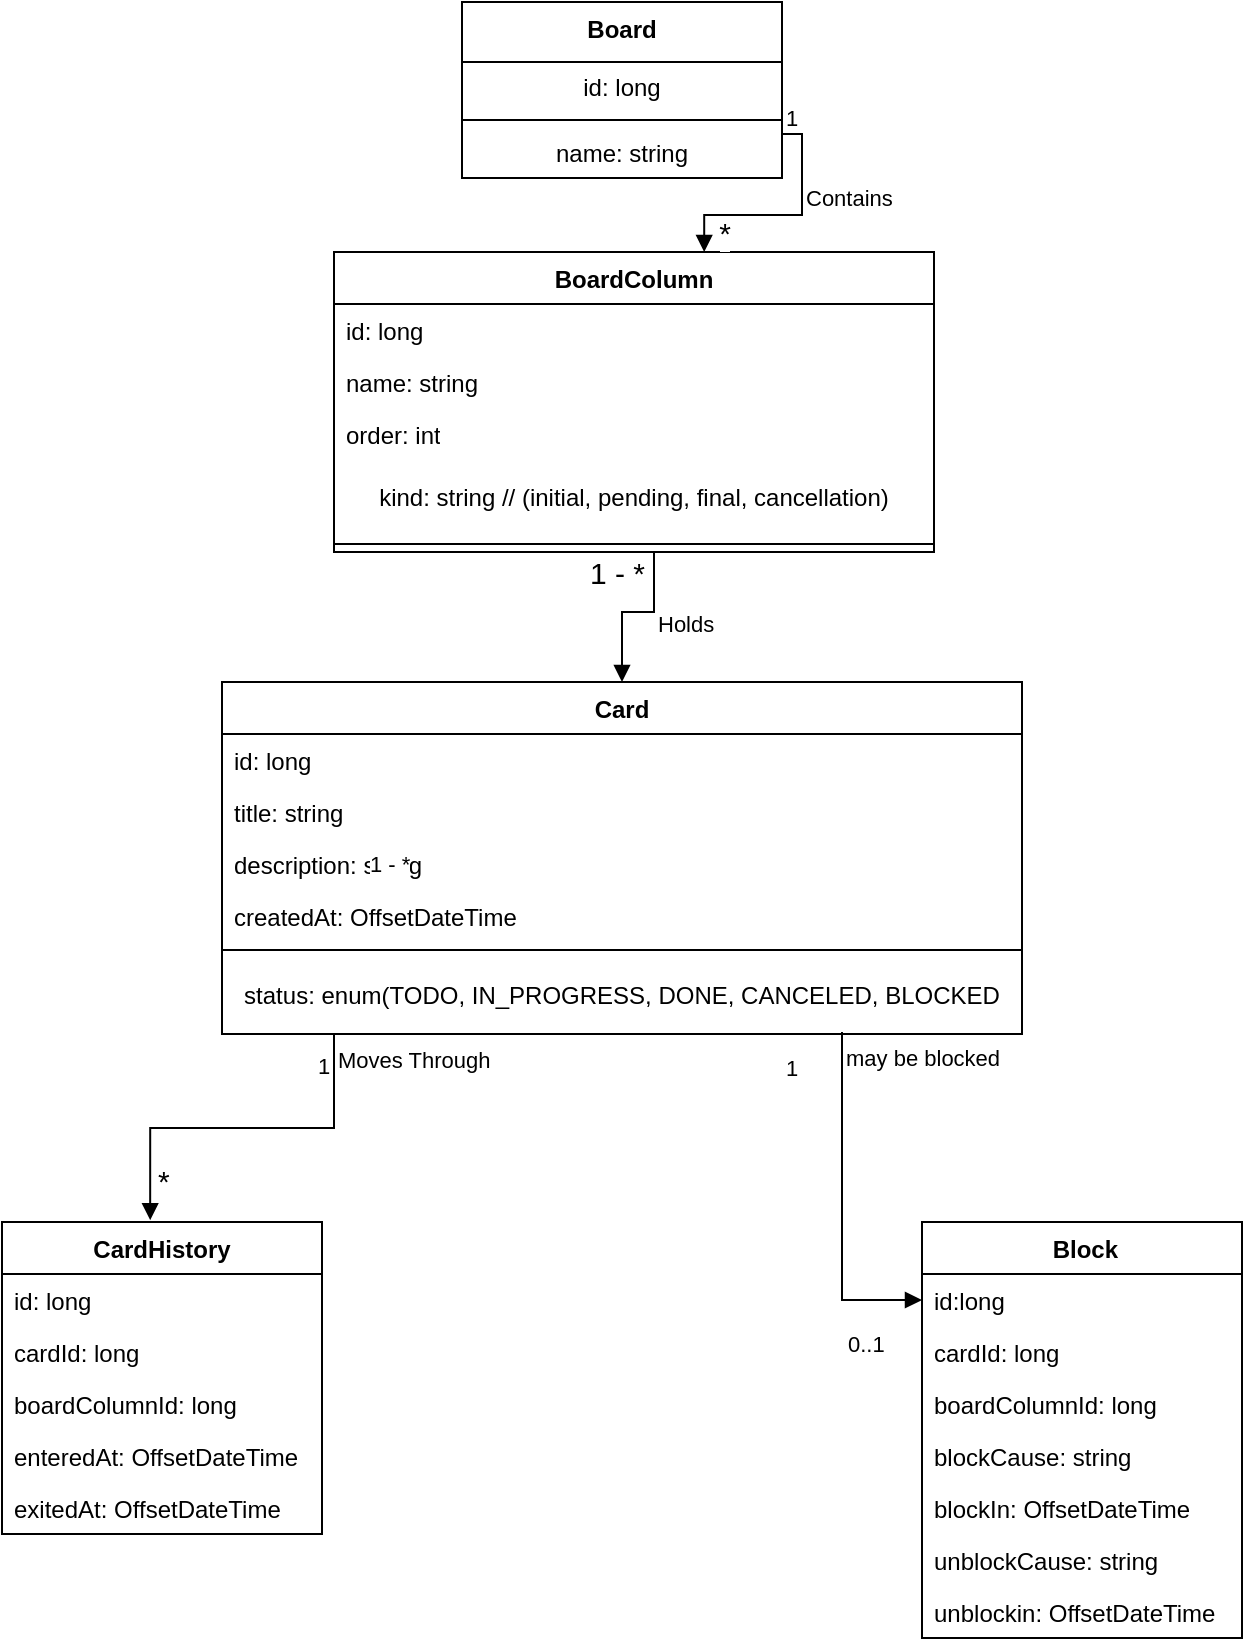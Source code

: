 <mxfile version="26.1.3">
  <diagram id="C5RBs43oDa-KdzZeNtuy" name="Page-1">
    <mxGraphModel dx="1368" dy="790" grid="1" gridSize="5" guides="1" tooltips="1" connect="1" arrows="1" fold="1" page="1" pageScale="1" pageWidth="827" pageHeight="1169" math="0" shadow="0">
      <root>
        <mxCell id="WIyWlLk6GJQsqaUBKTNV-0" />
        <mxCell id="WIyWlLk6GJQsqaUBKTNV-1" parent="WIyWlLk6GJQsqaUBKTNV-0" />
        <mxCell id="MO_uyKDG1F29JrdcoTtk-1" value="Board" style="swimlane;fontStyle=1;align=center;verticalAlign=top;childLayout=stackLayout;horizontal=1;startSize=30;horizontalStack=0;resizeParent=1;resizeParentMax=0;resizeLast=0;collapsible=1;marginBottom=0;whiteSpace=wrap;html=1;" vertex="1" parent="WIyWlLk6GJQsqaUBKTNV-1">
          <mxGeometry x="334" y="40" width="160" height="88" as="geometry" />
        </mxCell>
        <mxCell id="MO_uyKDG1F29JrdcoTtk-2" value="id: long" style="text;strokeColor=none;fillColor=none;align=center;verticalAlign=middle;spacingLeft=4;spacingRight=4;overflow=hidden;rotatable=0;points=[[0,0.5],[1,0.5]];portConstraint=eastwest;whiteSpace=wrap;html=1;" vertex="1" parent="MO_uyKDG1F29JrdcoTtk-1">
          <mxGeometry y="30" width="160" height="25" as="geometry" />
        </mxCell>
        <mxCell id="MO_uyKDG1F29JrdcoTtk-3" value="" style="line;strokeWidth=1;fillColor=none;align=left;verticalAlign=middle;spacingTop=-1;spacingLeft=3;spacingRight=3;rotatable=0;labelPosition=right;points=[];portConstraint=eastwest;strokeColor=inherit;" vertex="1" parent="MO_uyKDG1F29JrdcoTtk-1">
          <mxGeometry y="55" width="160" height="8" as="geometry" />
        </mxCell>
        <mxCell id="MO_uyKDG1F29JrdcoTtk-4" value="name: string" style="text;strokeColor=none;fillColor=none;align=center;verticalAlign=middle;spacingLeft=4;spacingRight=4;overflow=hidden;rotatable=0;points=[[0,0.5],[1,0.5]];portConstraint=eastwest;whiteSpace=wrap;html=1;" vertex="1" parent="MO_uyKDG1F29JrdcoTtk-1">
          <mxGeometry y="63" width="160" height="25" as="geometry" />
        </mxCell>
        <mxCell id="MO_uyKDG1F29JrdcoTtk-10" value="BoardColumn" style="swimlane;fontStyle=1;align=center;verticalAlign=top;childLayout=stackLayout;horizontal=1;startSize=26;horizontalStack=0;resizeParent=1;resizeParentMax=0;resizeLast=0;collapsible=1;marginBottom=0;whiteSpace=wrap;html=1;" vertex="1" parent="WIyWlLk6GJQsqaUBKTNV-1">
          <mxGeometry x="270" y="165" width="300" height="150" as="geometry" />
        </mxCell>
        <mxCell id="MO_uyKDG1F29JrdcoTtk-11" value="id: long" style="text;strokeColor=none;fillColor=none;align=left;verticalAlign=top;spacingLeft=4;spacingRight=4;overflow=hidden;rotatable=0;points=[[0,0.5],[1,0.5]];portConstraint=eastwest;whiteSpace=wrap;html=1;" vertex="1" parent="MO_uyKDG1F29JrdcoTtk-10">
          <mxGeometry y="26" width="300" height="26" as="geometry" />
        </mxCell>
        <mxCell id="MO_uyKDG1F29JrdcoTtk-13" value="name: string" style="text;strokeColor=none;fillColor=none;align=left;verticalAlign=top;spacingLeft=4;spacingRight=4;overflow=hidden;rotatable=0;points=[[0,0.5],[1,0.5]];portConstraint=eastwest;whiteSpace=wrap;html=1;" vertex="1" parent="MO_uyKDG1F29JrdcoTtk-10">
          <mxGeometry y="52" width="300" height="26" as="geometry" />
        </mxCell>
        <mxCell id="MO_uyKDG1F29JrdcoTtk-14" value="order: int" style="text;strokeColor=none;fillColor=none;align=left;verticalAlign=top;spacingLeft=4;spacingRight=4;overflow=hidden;rotatable=0;points=[[0,0.5],[1,0.5]];portConstraint=eastwest;whiteSpace=wrap;html=1;" vertex="1" parent="MO_uyKDG1F29JrdcoTtk-10">
          <mxGeometry y="78" width="300" height="26" as="geometry" />
        </mxCell>
        <mxCell id="MO_uyKDG1F29JrdcoTtk-15" value="kind: string // (initial, pending, final, cancellation)" style="text;strokeColor=none;fillColor=none;align=center;verticalAlign=middle;spacingLeft=4;spacingRight=4;overflow=hidden;rotatable=0;points=[[0,0.5],[1,0.5]];portConstraint=eastwest;whiteSpace=wrap;html=1;" vertex="1" parent="MO_uyKDG1F29JrdcoTtk-10">
          <mxGeometry y="104" width="300" height="38" as="geometry" />
        </mxCell>
        <mxCell id="MO_uyKDG1F29JrdcoTtk-12" value="" style="line;strokeWidth=1;fillColor=none;align=left;verticalAlign=middle;spacingTop=-1;spacingLeft=3;spacingRight=3;rotatable=0;labelPosition=right;points=[];portConstraint=eastwest;strokeColor=inherit;" vertex="1" parent="MO_uyKDG1F29JrdcoTtk-10">
          <mxGeometry y="142" width="300" height="8" as="geometry" />
        </mxCell>
        <mxCell id="MO_uyKDG1F29JrdcoTtk-22" value="Card" style="swimlane;fontStyle=1;align=center;verticalAlign=top;childLayout=stackLayout;horizontal=1;startSize=26;horizontalStack=0;resizeParent=1;resizeParentMax=0;resizeLast=0;collapsible=1;marginBottom=0;whiteSpace=wrap;html=1;" vertex="1" parent="WIyWlLk6GJQsqaUBKTNV-1">
          <mxGeometry x="214" y="380" width="400" height="176" as="geometry" />
        </mxCell>
        <mxCell id="MO_uyKDG1F29JrdcoTtk-23" value="id: long" style="text;strokeColor=none;fillColor=none;align=left;verticalAlign=top;spacingLeft=4;spacingRight=4;overflow=hidden;rotatable=0;points=[[0,0.5],[1,0.5]];portConstraint=eastwest;whiteSpace=wrap;html=1;" vertex="1" parent="MO_uyKDG1F29JrdcoTtk-22">
          <mxGeometry y="26" width="400" height="26" as="geometry" />
        </mxCell>
        <mxCell id="MO_uyKDG1F29JrdcoTtk-25" value="title: string" style="text;strokeColor=none;fillColor=none;align=left;verticalAlign=top;spacingLeft=4;spacingRight=4;overflow=hidden;rotatable=0;points=[[0,0.5],[1,0.5]];portConstraint=eastwest;whiteSpace=wrap;html=1;" vertex="1" parent="MO_uyKDG1F29JrdcoTtk-22">
          <mxGeometry y="52" width="400" height="26" as="geometry" />
        </mxCell>
        <mxCell id="MO_uyKDG1F29JrdcoTtk-26" value="description: string" style="text;strokeColor=none;fillColor=none;align=left;verticalAlign=top;spacingLeft=4;spacingRight=4;overflow=hidden;rotatable=0;points=[[0,0.5],[1,0.5]];portConstraint=eastwest;whiteSpace=wrap;html=1;" vertex="1" parent="MO_uyKDG1F29JrdcoTtk-22">
          <mxGeometry y="78" width="400" height="26" as="geometry" />
        </mxCell>
        <mxCell id="MO_uyKDG1F29JrdcoTtk-27" value="createdAt: OffsetDateTime" style="text;strokeColor=none;fillColor=none;align=left;verticalAlign=top;spacingLeft=4;spacingRight=4;overflow=hidden;rotatable=0;points=[[0,0.5],[1,0.5]];portConstraint=eastwest;whiteSpace=wrap;html=1;" vertex="1" parent="MO_uyKDG1F29JrdcoTtk-22">
          <mxGeometry y="104" width="400" height="26" as="geometry" />
        </mxCell>
        <mxCell id="MO_uyKDG1F29JrdcoTtk-24" value="" style="line;strokeWidth=1;fillColor=none;align=left;verticalAlign=middle;spacingTop=-1;spacingLeft=3;spacingRight=3;rotatable=0;labelPosition=right;points=[];portConstraint=eastwest;strokeColor=inherit;" vertex="1" parent="MO_uyKDG1F29JrdcoTtk-22">
          <mxGeometry y="130" width="400" height="8" as="geometry" />
        </mxCell>
        <mxCell id="MO_uyKDG1F29JrdcoTtk-28" value="status: enum(TODO, IN_PROGRESS, DONE, CANCELED, BLOCKED" style="text;strokeColor=none;fillColor=none;align=center;verticalAlign=middle;spacingLeft=4;spacingRight=4;overflow=hidden;rotatable=0;points=[[0,0.5],[1,0.5]];portConstraint=eastwest;whiteSpace=wrap;html=1;" vertex="1" parent="MO_uyKDG1F29JrdcoTtk-22">
          <mxGeometry y="138" width="400" height="38" as="geometry" />
        </mxCell>
        <mxCell id="MO_uyKDG1F29JrdcoTtk-33" value="&lt;div&gt;CardHistory&lt;/div&gt;&lt;div&gt;&lt;br&gt;&lt;/div&gt;" style="swimlane;fontStyle=1;align=center;verticalAlign=top;childLayout=stackLayout;horizontal=1;startSize=26;horizontalStack=0;resizeParent=1;resizeParentMax=0;resizeLast=0;collapsible=1;marginBottom=0;whiteSpace=wrap;html=1;" vertex="1" parent="WIyWlLk6GJQsqaUBKTNV-1">
          <mxGeometry x="104" y="650" width="160" height="156" as="geometry" />
        </mxCell>
        <mxCell id="MO_uyKDG1F29JrdcoTtk-34" value="id: long" style="text;strokeColor=none;fillColor=none;align=left;verticalAlign=top;spacingLeft=4;spacingRight=4;overflow=hidden;rotatable=0;points=[[0,0.5],[1,0.5]];portConstraint=eastwest;whiteSpace=wrap;html=1;" vertex="1" parent="MO_uyKDG1F29JrdcoTtk-33">
          <mxGeometry y="26" width="160" height="26" as="geometry" />
        </mxCell>
        <mxCell id="MO_uyKDG1F29JrdcoTtk-36" value="cardId: long" style="text;strokeColor=none;fillColor=none;align=left;verticalAlign=top;spacingLeft=4;spacingRight=4;overflow=hidden;rotatable=0;points=[[0,0.5],[1,0.5]];portConstraint=eastwest;whiteSpace=wrap;html=1;" vertex="1" parent="MO_uyKDG1F29JrdcoTtk-33">
          <mxGeometry y="52" width="160" height="26" as="geometry" />
        </mxCell>
        <mxCell id="MO_uyKDG1F29JrdcoTtk-41" value="boardColumnId: long" style="text;strokeColor=none;fillColor=none;align=left;verticalAlign=top;spacingLeft=4;spacingRight=4;overflow=hidden;rotatable=0;points=[[0,0.5],[1,0.5]];portConstraint=eastwest;whiteSpace=wrap;html=1;" vertex="1" parent="MO_uyKDG1F29JrdcoTtk-33">
          <mxGeometry y="78" width="160" height="26" as="geometry" />
        </mxCell>
        <mxCell id="MO_uyKDG1F29JrdcoTtk-42" value="enteredAt: OffsetDateTime" style="text;strokeColor=none;fillColor=none;align=left;verticalAlign=top;spacingLeft=4;spacingRight=4;overflow=hidden;rotatable=0;points=[[0,0.5],[1,0.5]];portConstraint=eastwest;whiteSpace=wrap;html=1;" vertex="1" parent="MO_uyKDG1F29JrdcoTtk-33">
          <mxGeometry y="104" width="160" height="26" as="geometry" />
        </mxCell>
        <mxCell id="MO_uyKDG1F29JrdcoTtk-43" value="exitedAt: OffsetDateTime" style="text;strokeColor=none;fillColor=none;align=left;verticalAlign=top;spacingLeft=4;spacingRight=4;overflow=hidden;rotatable=0;points=[[0,0.5],[1,0.5]];portConstraint=eastwest;whiteSpace=wrap;html=1;" vertex="1" parent="MO_uyKDG1F29JrdcoTtk-33">
          <mxGeometry y="130" width="160" height="26" as="geometry" />
        </mxCell>
        <mxCell id="MO_uyKDG1F29JrdcoTtk-37" value="&amp;nbsp;Block" style="swimlane;fontStyle=1;align=center;verticalAlign=top;childLayout=stackLayout;horizontal=1;startSize=26;horizontalStack=0;resizeParent=1;resizeParentMax=0;resizeLast=0;collapsible=1;marginBottom=0;whiteSpace=wrap;html=1;" vertex="1" parent="WIyWlLk6GJQsqaUBKTNV-1">
          <mxGeometry x="564" y="650" width="160" height="208" as="geometry" />
        </mxCell>
        <mxCell id="MO_uyKDG1F29JrdcoTtk-38" value="id:long" style="text;strokeColor=none;fillColor=none;align=left;verticalAlign=top;spacingLeft=4;spacingRight=4;overflow=hidden;rotatable=0;points=[[0,0.5],[1,0.5]];portConstraint=eastwest;whiteSpace=wrap;html=1;" vertex="1" parent="MO_uyKDG1F29JrdcoTtk-37">
          <mxGeometry y="26" width="160" height="26" as="geometry" />
        </mxCell>
        <mxCell id="MO_uyKDG1F29JrdcoTtk-40" value="cardId: long" style="text;strokeColor=none;fillColor=none;align=left;verticalAlign=top;spacingLeft=4;spacingRight=4;overflow=hidden;rotatable=0;points=[[0,0.5],[1,0.5]];portConstraint=eastwest;whiteSpace=wrap;html=1;" vertex="1" parent="MO_uyKDG1F29JrdcoTtk-37">
          <mxGeometry y="52" width="160" height="26" as="geometry" />
        </mxCell>
        <mxCell id="MO_uyKDG1F29JrdcoTtk-51" value="boardColumnId: long" style="text;strokeColor=none;fillColor=none;align=left;verticalAlign=top;spacingLeft=4;spacingRight=4;overflow=hidden;rotatable=0;points=[[0,0.5],[1,0.5]];portConstraint=eastwest;whiteSpace=wrap;html=1;" vertex="1" parent="MO_uyKDG1F29JrdcoTtk-37">
          <mxGeometry y="78" width="160" height="26" as="geometry" />
        </mxCell>
        <mxCell id="MO_uyKDG1F29JrdcoTtk-52" value="blockCause: string" style="text;strokeColor=none;fillColor=none;align=left;verticalAlign=top;spacingLeft=4;spacingRight=4;overflow=hidden;rotatable=0;points=[[0,0.5],[1,0.5]];portConstraint=eastwest;whiteSpace=wrap;html=1;" vertex="1" parent="MO_uyKDG1F29JrdcoTtk-37">
          <mxGeometry y="104" width="160" height="26" as="geometry" />
        </mxCell>
        <mxCell id="MO_uyKDG1F29JrdcoTtk-53" value="blockIn: OffsetDateTime" style="text;strokeColor=none;fillColor=none;align=left;verticalAlign=top;spacingLeft=4;spacingRight=4;overflow=hidden;rotatable=0;points=[[0,0.5],[1,0.5]];portConstraint=eastwest;whiteSpace=wrap;html=1;" vertex="1" parent="MO_uyKDG1F29JrdcoTtk-37">
          <mxGeometry y="130" width="160" height="26" as="geometry" />
        </mxCell>
        <mxCell id="MO_uyKDG1F29JrdcoTtk-54" value="unblockCause: string" style="text;strokeColor=none;fillColor=none;align=left;verticalAlign=top;spacingLeft=4;spacingRight=4;overflow=hidden;rotatable=0;points=[[0,0.5],[1,0.5]];portConstraint=eastwest;whiteSpace=wrap;html=1;" vertex="1" parent="MO_uyKDG1F29JrdcoTtk-37">
          <mxGeometry y="156" width="160" height="26" as="geometry" />
        </mxCell>
        <mxCell id="MO_uyKDG1F29JrdcoTtk-55" value="unblockin: OffsetDateTime" style="text;strokeColor=none;fillColor=none;align=left;verticalAlign=top;spacingLeft=4;spacingRight=4;overflow=hidden;rotatable=0;points=[[0,0.5],[1,0.5]];portConstraint=eastwest;whiteSpace=wrap;html=1;" vertex="1" parent="MO_uyKDG1F29JrdcoTtk-37">
          <mxGeometry y="182" width="160" height="26" as="geometry" />
        </mxCell>
        <mxCell id="MO_uyKDG1F29JrdcoTtk-47" value="Moves Through" style="endArrow=block;endFill=1;html=1;edgeStyle=orthogonalEdgeStyle;align=left;verticalAlign=top;rounded=0;exitX=0.14;exitY=1;exitDx=0;exitDy=0;exitPerimeter=0;entryX=0.463;entryY=-0.006;entryDx=0;entryDy=0;entryPerimeter=0;" edge="1" parent="WIyWlLk6GJQsqaUBKTNV-1" source="MO_uyKDG1F29JrdcoTtk-28" target="MO_uyKDG1F29JrdcoTtk-33">
          <mxGeometry x="-1" relative="1" as="geometry">
            <mxPoint x="305" y="630" as="sourcePoint" />
            <mxPoint x="465" y="630" as="targetPoint" />
          </mxGeometry>
        </mxCell>
        <mxCell id="MO_uyKDG1F29JrdcoTtk-48" value="*" style="edgeLabel;resizable=0;html=1;align=left;verticalAlign=bottom;fontSize=15;" connectable="0" vertex="1" parent="MO_uyKDG1F29JrdcoTtk-47">
          <mxGeometry x="-1" relative="1" as="geometry">
            <mxPoint x="-90" y="84" as="offset" />
          </mxGeometry>
        </mxCell>
        <mxCell id="MO_uyKDG1F29JrdcoTtk-49" value="1" style="edgeLabel;resizable=0;html=1;align=left;verticalAlign=bottom;" connectable="0" vertex="1" parent="WIyWlLk6GJQsqaUBKTNV-1">
          <mxGeometry x="260" y="580" as="geometry" />
        </mxCell>
        <mxCell id="MO_uyKDG1F29JrdcoTtk-57" value="&lt;div&gt;may be blocked&lt;/div&gt;&lt;div&gt;&lt;br&gt;&lt;/div&gt;" style="endArrow=block;endFill=1;html=1;edgeStyle=orthogonalEdgeStyle;align=left;verticalAlign=top;rounded=0;exitX=0.775;exitY=0.974;exitDx=0;exitDy=0;exitPerimeter=0;entryX=0;entryY=0.5;entryDx=0;entryDy=0;" edge="1" parent="WIyWlLk6GJQsqaUBKTNV-1" source="MO_uyKDG1F29JrdcoTtk-28" target="MO_uyKDG1F29JrdcoTtk-38">
          <mxGeometry x="-1" relative="1" as="geometry">
            <mxPoint x="547" y="600" as="sourcePoint" />
            <mxPoint x="455" y="693" as="targetPoint" />
          </mxGeometry>
        </mxCell>
        <mxCell id="MO_uyKDG1F29JrdcoTtk-58" value="&lt;font style=&quot;font-size: 11px;&quot;&gt;0..1&lt;/font&gt;" style="edgeLabel;resizable=0;html=1;align=left;verticalAlign=bottom;fontSize=15;" connectable="0" vertex="1" parent="MO_uyKDG1F29JrdcoTtk-57">
          <mxGeometry x="-1" relative="1" as="geometry">
            <mxPoint x="1" y="165" as="offset" />
          </mxGeometry>
        </mxCell>
        <mxCell id="MO_uyKDG1F29JrdcoTtk-59" value="&lt;div&gt;&lt;font style=&quot;font-size: 11px;&quot;&gt;1&lt;/font&gt;&lt;/div&gt;&lt;div&gt;&lt;font style=&quot;font-size: 11px;&quot;&gt;&lt;br&gt;&lt;/font&gt;&lt;/div&gt;" style="edgeLabel;resizable=0;html=1;align=left;verticalAlign=bottom;fontSize=15;" connectable="0" vertex="1" parent="WIyWlLk6GJQsqaUBKTNV-1">
          <mxGeometry x="494" y="600.002" as="geometry" />
        </mxCell>
        <mxCell id="MO_uyKDG1F29JrdcoTtk-60" value="&lt;div&gt;Holds&lt;/div&gt;&lt;div&gt;&lt;br&gt;&lt;/div&gt;" style="endArrow=block;endFill=1;html=1;edgeStyle=orthogonalEdgeStyle;align=left;verticalAlign=top;rounded=0;" edge="1" parent="WIyWlLk6GJQsqaUBKTNV-1" target="MO_uyKDG1F29JrdcoTtk-22">
          <mxGeometry x="0.487" relative="1" as="geometry">
            <mxPoint x="285" y="315" as="sourcePoint" />
            <mxPoint x="680" y="349" as="targetPoint" />
            <Array as="points">
              <mxPoint x="305" y="315" />
              <mxPoint x="430" y="315" />
              <mxPoint x="430" y="345" />
              <mxPoint x="414" y="345" />
            </Array>
            <mxPoint as="offset" />
          </mxGeometry>
        </mxCell>
        <mxCell id="MO_uyKDG1F29JrdcoTtk-61" value="&lt;font style=&quot;font-size: 11px;&quot;&gt;1 - *&lt;/font&gt;" style="edgeLabel;resizable=0;html=1;align=left;verticalAlign=bottom;fontSize=15;" connectable="0" vertex="1" parent="MO_uyKDG1F29JrdcoTtk-60">
          <mxGeometry x="-1" relative="1" as="geometry">
            <mxPoint x="1" y="165" as="offset" />
          </mxGeometry>
        </mxCell>
        <mxCell id="MO_uyKDG1F29JrdcoTtk-63" value="1 - *" style="edgeLabel;resizable=0;html=1;align=left;verticalAlign=bottom;fontSize=15;" connectable="0" vertex="1" parent="WIyWlLk6GJQsqaUBKTNV-1">
          <mxGeometry x="414" y="320.002" as="geometry">
            <mxPoint x="-18" y="16" as="offset" />
          </mxGeometry>
        </mxCell>
        <mxCell id="MO_uyKDG1F29JrdcoTtk-65" value="Contains" style="endArrow=block;endFill=1;html=1;edgeStyle=orthogonalEdgeStyle;align=left;verticalAlign=top;rounded=0;entryX=0.617;entryY=0;entryDx=0;entryDy=0;entryPerimeter=0;exitX=1;exitY=0.75;exitDx=0;exitDy=0;fontSize=11;" edge="1" parent="WIyWlLk6GJQsqaUBKTNV-1" source="MO_uyKDG1F29JrdcoTtk-1" target="MO_uyKDG1F29JrdcoTtk-10">
          <mxGeometry x="-0.508" relative="1" as="geometry">
            <mxPoint x="395" y="120" as="sourcePoint" />
            <mxPoint x="555" y="120" as="targetPoint" />
            <mxPoint as="offset" />
          </mxGeometry>
        </mxCell>
        <mxCell id="MO_uyKDG1F29JrdcoTtk-66" value="1" style="edgeLabel;resizable=0;html=1;align=left;verticalAlign=bottom;" connectable="0" vertex="1" parent="MO_uyKDG1F29JrdcoTtk-65">
          <mxGeometry x="-1" relative="1" as="geometry" />
        </mxCell>
        <mxCell id="MO_uyKDG1F29JrdcoTtk-68" value="*" style="edgeLabel;html=1;align=center;verticalAlign=middle;resizable=0;points=[];fontSize=15;" vertex="1" connectable="0" parent="MO_uyKDG1F29JrdcoTtk-65">
          <mxGeometry x="0.779" y="4" relative="1" as="geometry">
            <mxPoint x="6" y="3" as="offset" />
          </mxGeometry>
        </mxCell>
      </root>
    </mxGraphModel>
  </diagram>
</mxfile>
